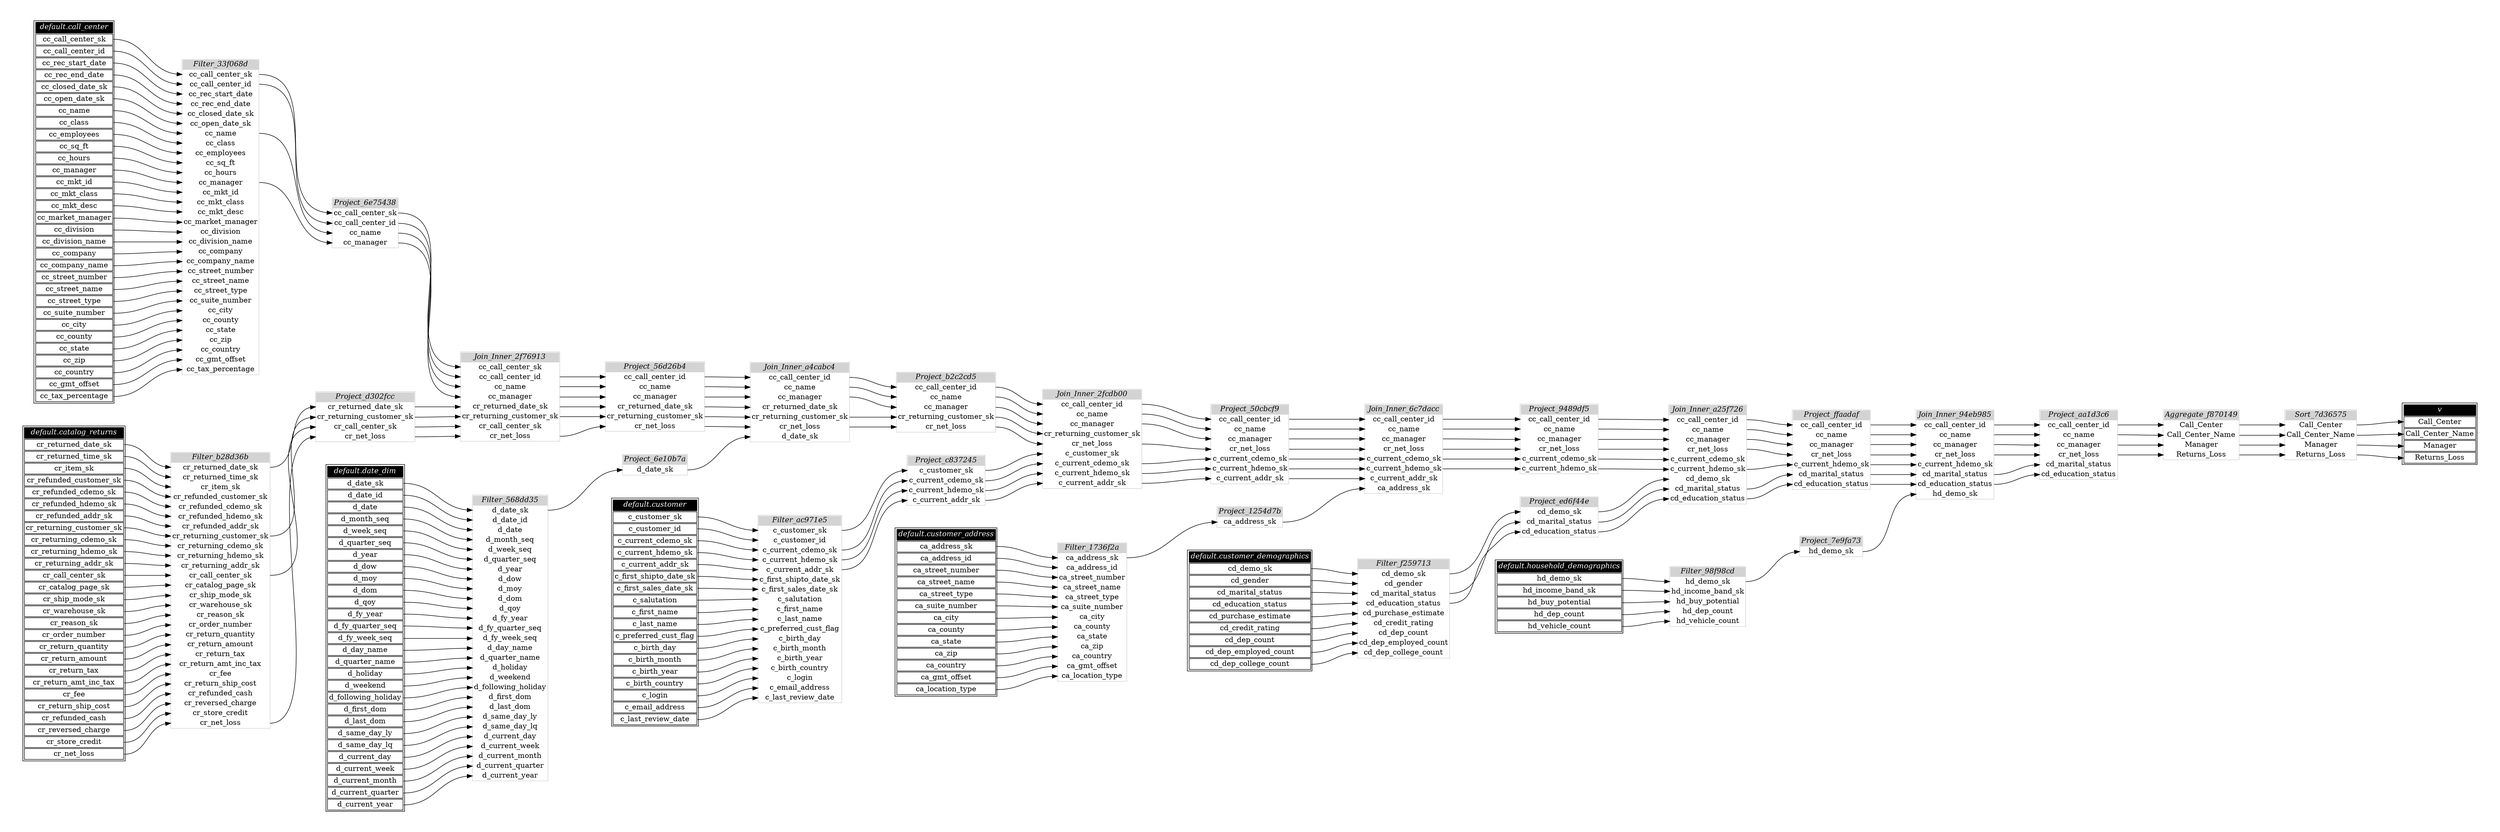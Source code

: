 // Automatically generated by TPCDSFlowTestSuite


digraph {
  graph [pad="0.5" nodesep="0.5" ranksep="1" fontname="Helvetica" rankdir=LR];
  node [shape=plaintext]

  
"Aggregate_f870149" [label=<
<table color="lightgray" border="1" cellborder="0" cellspacing="0">
  <tr><td bgcolor="lightgray" port="nodeName"><i>Aggregate_f870149</i></td></tr>
  <tr><td port="0">Call_Center</td></tr>
<tr><td port="1">Call_Center_Name</td></tr>
<tr><td port="2">Manager</td></tr>
<tr><td port="3">Returns_Loss</td></tr>
</table>>];
     

"Filter_1736f2a" [label=<
<table color="lightgray" border="1" cellborder="0" cellspacing="0">
  <tr><td bgcolor="lightgray" port="nodeName"><i>Filter_1736f2a</i></td></tr>
  <tr><td port="0">ca_address_sk</td></tr>
<tr><td port="1">ca_address_id</td></tr>
<tr><td port="2">ca_street_number</td></tr>
<tr><td port="3">ca_street_name</td></tr>
<tr><td port="4">ca_street_type</td></tr>
<tr><td port="5">ca_suite_number</td></tr>
<tr><td port="6">ca_city</td></tr>
<tr><td port="7">ca_county</td></tr>
<tr><td port="8">ca_state</td></tr>
<tr><td port="9">ca_zip</td></tr>
<tr><td port="10">ca_country</td></tr>
<tr><td port="11">ca_gmt_offset</td></tr>
<tr><td port="12">ca_location_type</td></tr>
</table>>];
     

"Filter_33f068d" [label=<
<table color="lightgray" border="1" cellborder="0" cellspacing="0">
  <tr><td bgcolor="lightgray" port="nodeName"><i>Filter_33f068d</i></td></tr>
  <tr><td port="0">cc_call_center_sk</td></tr>
<tr><td port="1">cc_call_center_id</td></tr>
<tr><td port="2">cc_rec_start_date</td></tr>
<tr><td port="3">cc_rec_end_date</td></tr>
<tr><td port="4">cc_closed_date_sk</td></tr>
<tr><td port="5">cc_open_date_sk</td></tr>
<tr><td port="6">cc_name</td></tr>
<tr><td port="7">cc_class</td></tr>
<tr><td port="8">cc_employees</td></tr>
<tr><td port="9">cc_sq_ft</td></tr>
<tr><td port="10">cc_hours</td></tr>
<tr><td port="11">cc_manager</td></tr>
<tr><td port="12">cc_mkt_id</td></tr>
<tr><td port="13">cc_mkt_class</td></tr>
<tr><td port="14">cc_mkt_desc</td></tr>
<tr><td port="15">cc_market_manager</td></tr>
<tr><td port="16">cc_division</td></tr>
<tr><td port="17">cc_division_name</td></tr>
<tr><td port="18">cc_company</td></tr>
<tr><td port="19">cc_company_name</td></tr>
<tr><td port="20">cc_street_number</td></tr>
<tr><td port="21">cc_street_name</td></tr>
<tr><td port="22">cc_street_type</td></tr>
<tr><td port="23">cc_suite_number</td></tr>
<tr><td port="24">cc_city</td></tr>
<tr><td port="25">cc_county</td></tr>
<tr><td port="26">cc_state</td></tr>
<tr><td port="27">cc_zip</td></tr>
<tr><td port="28">cc_country</td></tr>
<tr><td port="29">cc_gmt_offset</td></tr>
<tr><td port="30">cc_tax_percentage</td></tr>
</table>>];
     

"Filter_568dd35" [label=<
<table color="lightgray" border="1" cellborder="0" cellspacing="0">
  <tr><td bgcolor="lightgray" port="nodeName"><i>Filter_568dd35</i></td></tr>
  <tr><td port="0">d_date_sk</td></tr>
<tr><td port="1">d_date_id</td></tr>
<tr><td port="2">d_date</td></tr>
<tr><td port="3">d_month_seq</td></tr>
<tr><td port="4">d_week_seq</td></tr>
<tr><td port="5">d_quarter_seq</td></tr>
<tr><td port="6">d_year</td></tr>
<tr><td port="7">d_dow</td></tr>
<tr><td port="8">d_moy</td></tr>
<tr><td port="9">d_dom</td></tr>
<tr><td port="10">d_qoy</td></tr>
<tr><td port="11">d_fy_year</td></tr>
<tr><td port="12">d_fy_quarter_seq</td></tr>
<tr><td port="13">d_fy_week_seq</td></tr>
<tr><td port="14">d_day_name</td></tr>
<tr><td port="15">d_quarter_name</td></tr>
<tr><td port="16">d_holiday</td></tr>
<tr><td port="17">d_weekend</td></tr>
<tr><td port="18">d_following_holiday</td></tr>
<tr><td port="19">d_first_dom</td></tr>
<tr><td port="20">d_last_dom</td></tr>
<tr><td port="21">d_same_day_ly</td></tr>
<tr><td port="22">d_same_day_lq</td></tr>
<tr><td port="23">d_current_day</td></tr>
<tr><td port="24">d_current_week</td></tr>
<tr><td port="25">d_current_month</td></tr>
<tr><td port="26">d_current_quarter</td></tr>
<tr><td port="27">d_current_year</td></tr>
</table>>];
     

"Filter_98f98cd" [label=<
<table color="lightgray" border="1" cellborder="0" cellspacing="0">
  <tr><td bgcolor="lightgray" port="nodeName"><i>Filter_98f98cd</i></td></tr>
  <tr><td port="0">hd_demo_sk</td></tr>
<tr><td port="1">hd_income_band_sk</td></tr>
<tr><td port="2">hd_buy_potential</td></tr>
<tr><td port="3">hd_dep_count</td></tr>
<tr><td port="4">hd_vehicle_count</td></tr>
</table>>];
     

"Filter_ac971e5" [label=<
<table color="lightgray" border="1" cellborder="0" cellspacing="0">
  <tr><td bgcolor="lightgray" port="nodeName"><i>Filter_ac971e5</i></td></tr>
  <tr><td port="0">c_customer_sk</td></tr>
<tr><td port="1">c_customer_id</td></tr>
<tr><td port="2">c_current_cdemo_sk</td></tr>
<tr><td port="3">c_current_hdemo_sk</td></tr>
<tr><td port="4">c_current_addr_sk</td></tr>
<tr><td port="5">c_first_shipto_date_sk</td></tr>
<tr><td port="6">c_first_sales_date_sk</td></tr>
<tr><td port="7">c_salutation</td></tr>
<tr><td port="8">c_first_name</td></tr>
<tr><td port="9">c_last_name</td></tr>
<tr><td port="10">c_preferred_cust_flag</td></tr>
<tr><td port="11">c_birth_day</td></tr>
<tr><td port="12">c_birth_month</td></tr>
<tr><td port="13">c_birth_year</td></tr>
<tr><td port="14">c_birth_country</td></tr>
<tr><td port="15">c_login</td></tr>
<tr><td port="16">c_email_address</td></tr>
<tr><td port="17">c_last_review_date</td></tr>
</table>>];
     

"Filter_b28d36b" [label=<
<table color="lightgray" border="1" cellborder="0" cellspacing="0">
  <tr><td bgcolor="lightgray" port="nodeName"><i>Filter_b28d36b</i></td></tr>
  <tr><td port="0">cr_returned_date_sk</td></tr>
<tr><td port="1">cr_returned_time_sk</td></tr>
<tr><td port="2">cr_item_sk</td></tr>
<tr><td port="3">cr_refunded_customer_sk</td></tr>
<tr><td port="4">cr_refunded_cdemo_sk</td></tr>
<tr><td port="5">cr_refunded_hdemo_sk</td></tr>
<tr><td port="6">cr_refunded_addr_sk</td></tr>
<tr><td port="7">cr_returning_customer_sk</td></tr>
<tr><td port="8">cr_returning_cdemo_sk</td></tr>
<tr><td port="9">cr_returning_hdemo_sk</td></tr>
<tr><td port="10">cr_returning_addr_sk</td></tr>
<tr><td port="11">cr_call_center_sk</td></tr>
<tr><td port="12">cr_catalog_page_sk</td></tr>
<tr><td port="13">cr_ship_mode_sk</td></tr>
<tr><td port="14">cr_warehouse_sk</td></tr>
<tr><td port="15">cr_reason_sk</td></tr>
<tr><td port="16">cr_order_number</td></tr>
<tr><td port="17">cr_return_quantity</td></tr>
<tr><td port="18">cr_return_amount</td></tr>
<tr><td port="19">cr_return_tax</td></tr>
<tr><td port="20">cr_return_amt_inc_tax</td></tr>
<tr><td port="21">cr_fee</td></tr>
<tr><td port="22">cr_return_ship_cost</td></tr>
<tr><td port="23">cr_refunded_cash</td></tr>
<tr><td port="24">cr_reversed_charge</td></tr>
<tr><td port="25">cr_store_credit</td></tr>
<tr><td port="26">cr_net_loss</td></tr>
</table>>];
     

"Filter_f259713" [label=<
<table color="lightgray" border="1" cellborder="0" cellspacing="0">
  <tr><td bgcolor="lightgray" port="nodeName"><i>Filter_f259713</i></td></tr>
  <tr><td port="0">cd_demo_sk</td></tr>
<tr><td port="1">cd_gender</td></tr>
<tr><td port="2">cd_marital_status</td></tr>
<tr><td port="3">cd_education_status</td></tr>
<tr><td port="4">cd_purchase_estimate</td></tr>
<tr><td port="5">cd_credit_rating</td></tr>
<tr><td port="6">cd_dep_count</td></tr>
<tr><td port="7">cd_dep_employed_count</td></tr>
<tr><td port="8">cd_dep_college_count</td></tr>
</table>>];
     

"Join_Inner_2f76913" [label=<
<table color="lightgray" border="1" cellborder="0" cellspacing="0">
  <tr><td bgcolor="lightgray" port="nodeName"><i>Join_Inner_2f76913</i></td></tr>
  <tr><td port="0">cc_call_center_sk</td></tr>
<tr><td port="1">cc_call_center_id</td></tr>
<tr><td port="2">cc_name</td></tr>
<tr><td port="3">cc_manager</td></tr>
<tr><td port="4">cr_returned_date_sk</td></tr>
<tr><td port="5">cr_returning_customer_sk</td></tr>
<tr><td port="6">cr_call_center_sk</td></tr>
<tr><td port="7">cr_net_loss</td></tr>
</table>>];
     

"Join_Inner_2fcdb00" [label=<
<table color="lightgray" border="1" cellborder="0" cellspacing="0">
  <tr><td bgcolor="lightgray" port="nodeName"><i>Join_Inner_2fcdb00</i></td></tr>
  <tr><td port="0">cc_call_center_id</td></tr>
<tr><td port="1">cc_name</td></tr>
<tr><td port="2">cc_manager</td></tr>
<tr><td port="3">cr_returning_customer_sk</td></tr>
<tr><td port="4">cr_net_loss</td></tr>
<tr><td port="5">c_customer_sk</td></tr>
<tr><td port="6">c_current_cdemo_sk</td></tr>
<tr><td port="7">c_current_hdemo_sk</td></tr>
<tr><td port="8">c_current_addr_sk</td></tr>
</table>>];
     

"Join_Inner_6c7dacc" [label=<
<table color="lightgray" border="1" cellborder="0" cellspacing="0">
  <tr><td bgcolor="lightgray" port="nodeName"><i>Join_Inner_6c7dacc</i></td></tr>
  <tr><td port="0">cc_call_center_id</td></tr>
<tr><td port="1">cc_name</td></tr>
<tr><td port="2">cc_manager</td></tr>
<tr><td port="3">cr_net_loss</td></tr>
<tr><td port="4">c_current_cdemo_sk</td></tr>
<tr><td port="5">c_current_hdemo_sk</td></tr>
<tr><td port="6">c_current_addr_sk</td></tr>
<tr><td port="7">ca_address_sk</td></tr>
</table>>];
     

"Join_Inner_94eb985" [label=<
<table color="lightgray" border="1" cellborder="0" cellspacing="0">
  <tr><td bgcolor="lightgray" port="nodeName"><i>Join_Inner_94eb985</i></td></tr>
  <tr><td port="0">cc_call_center_id</td></tr>
<tr><td port="1">cc_name</td></tr>
<tr><td port="2">cc_manager</td></tr>
<tr><td port="3">cr_net_loss</td></tr>
<tr><td port="4">c_current_hdemo_sk</td></tr>
<tr><td port="5">cd_marital_status</td></tr>
<tr><td port="6">cd_education_status</td></tr>
<tr><td port="7">hd_demo_sk</td></tr>
</table>>];
     

"Join_Inner_a25f726" [label=<
<table color="lightgray" border="1" cellborder="0" cellspacing="0">
  <tr><td bgcolor="lightgray" port="nodeName"><i>Join_Inner_a25f726</i></td></tr>
  <tr><td port="0">cc_call_center_id</td></tr>
<tr><td port="1">cc_name</td></tr>
<tr><td port="2">cc_manager</td></tr>
<tr><td port="3">cr_net_loss</td></tr>
<tr><td port="4">c_current_cdemo_sk</td></tr>
<tr><td port="5">c_current_hdemo_sk</td></tr>
<tr><td port="6">cd_demo_sk</td></tr>
<tr><td port="7">cd_marital_status</td></tr>
<tr><td port="8">cd_education_status</td></tr>
</table>>];
     

"Join_Inner_a4cabc4" [label=<
<table color="lightgray" border="1" cellborder="0" cellspacing="0">
  <tr><td bgcolor="lightgray" port="nodeName"><i>Join_Inner_a4cabc4</i></td></tr>
  <tr><td port="0">cc_call_center_id</td></tr>
<tr><td port="1">cc_name</td></tr>
<tr><td port="2">cc_manager</td></tr>
<tr><td port="3">cr_returned_date_sk</td></tr>
<tr><td port="4">cr_returning_customer_sk</td></tr>
<tr><td port="5">cr_net_loss</td></tr>
<tr><td port="6">d_date_sk</td></tr>
</table>>];
     

"Project_1254d7b" [label=<
<table color="lightgray" border="1" cellborder="0" cellspacing="0">
  <tr><td bgcolor="lightgray" port="nodeName"><i>Project_1254d7b</i></td></tr>
  <tr><td port="0">ca_address_sk</td></tr>
</table>>];
     

"Project_50cbcf9" [label=<
<table color="lightgray" border="1" cellborder="0" cellspacing="0">
  <tr><td bgcolor="lightgray" port="nodeName"><i>Project_50cbcf9</i></td></tr>
  <tr><td port="0">cc_call_center_id</td></tr>
<tr><td port="1">cc_name</td></tr>
<tr><td port="2">cc_manager</td></tr>
<tr><td port="3">cr_net_loss</td></tr>
<tr><td port="4">c_current_cdemo_sk</td></tr>
<tr><td port="5">c_current_hdemo_sk</td></tr>
<tr><td port="6">c_current_addr_sk</td></tr>
</table>>];
     

"Project_56d26b4" [label=<
<table color="lightgray" border="1" cellborder="0" cellspacing="0">
  <tr><td bgcolor="lightgray" port="nodeName"><i>Project_56d26b4</i></td></tr>
  <tr><td port="0">cc_call_center_id</td></tr>
<tr><td port="1">cc_name</td></tr>
<tr><td port="2">cc_manager</td></tr>
<tr><td port="3">cr_returned_date_sk</td></tr>
<tr><td port="4">cr_returning_customer_sk</td></tr>
<tr><td port="5">cr_net_loss</td></tr>
</table>>];
     

"Project_6e10b7a" [label=<
<table color="lightgray" border="1" cellborder="0" cellspacing="0">
  <tr><td bgcolor="lightgray" port="nodeName"><i>Project_6e10b7a</i></td></tr>
  <tr><td port="0">d_date_sk</td></tr>
</table>>];
     

"Project_6e75438" [label=<
<table color="lightgray" border="1" cellborder="0" cellspacing="0">
  <tr><td bgcolor="lightgray" port="nodeName"><i>Project_6e75438</i></td></tr>
  <tr><td port="0">cc_call_center_sk</td></tr>
<tr><td port="1">cc_call_center_id</td></tr>
<tr><td port="2">cc_name</td></tr>
<tr><td port="3">cc_manager</td></tr>
</table>>];
     

"Project_7e9fa73" [label=<
<table color="lightgray" border="1" cellborder="0" cellspacing="0">
  <tr><td bgcolor="lightgray" port="nodeName"><i>Project_7e9fa73</i></td></tr>
  <tr><td port="0">hd_demo_sk</td></tr>
</table>>];
     

"Project_9489df5" [label=<
<table color="lightgray" border="1" cellborder="0" cellspacing="0">
  <tr><td bgcolor="lightgray" port="nodeName"><i>Project_9489df5</i></td></tr>
  <tr><td port="0">cc_call_center_id</td></tr>
<tr><td port="1">cc_name</td></tr>
<tr><td port="2">cc_manager</td></tr>
<tr><td port="3">cr_net_loss</td></tr>
<tr><td port="4">c_current_cdemo_sk</td></tr>
<tr><td port="5">c_current_hdemo_sk</td></tr>
</table>>];
     

"Project_aa1d3c6" [label=<
<table color="lightgray" border="1" cellborder="0" cellspacing="0">
  <tr><td bgcolor="lightgray" port="nodeName"><i>Project_aa1d3c6</i></td></tr>
  <tr><td port="0">cc_call_center_id</td></tr>
<tr><td port="1">cc_name</td></tr>
<tr><td port="2">cc_manager</td></tr>
<tr><td port="3">cr_net_loss</td></tr>
<tr><td port="4">cd_marital_status</td></tr>
<tr><td port="5">cd_education_status</td></tr>
</table>>];
     

"Project_b2c2cd5" [label=<
<table color="lightgray" border="1" cellborder="0" cellspacing="0">
  <tr><td bgcolor="lightgray" port="nodeName"><i>Project_b2c2cd5</i></td></tr>
  <tr><td port="0">cc_call_center_id</td></tr>
<tr><td port="1">cc_name</td></tr>
<tr><td port="2">cc_manager</td></tr>
<tr><td port="3">cr_returning_customer_sk</td></tr>
<tr><td port="4">cr_net_loss</td></tr>
</table>>];
     

"Project_c837245" [label=<
<table color="lightgray" border="1" cellborder="0" cellspacing="0">
  <tr><td bgcolor="lightgray" port="nodeName"><i>Project_c837245</i></td></tr>
  <tr><td port="0">c_customer_sk</td></tr>
<tr><td port="1">c_current_cdemo_sk</td></tr>
<tr><td port="2">c_current_hdemo_sk</td></tr>
<tr><td port="3">c_current_addr_sk</td></tr>
</table>>];
     

"Project_d302fcc" [label=<
<table color="lightgray" border="1" cellborder="0" cellspacing="0">
  <tr><td bgcolor="lightgray" port="nodeName"><i>Project_d302fcc</i></td></tr>
  <tr><td port="0">cr_returned_date_sk</td></tr>
<tr><td port="1">cr_returning_customer_sk</td></tr>
<tr><td port="2">cr_call_center_sk</td></tr>
<tr><td port="3">cr_net_loss</td></tr>
</table>>];
     

"Project_ed6f44e" [label=<
<table color="lightgray" border="1" cellborder="0" cellspacing="0">
  <tr><td bgcolor="lightgray" port="nodeName"><i>Project_ed6f44e</i></td></tr>
  <tr><td port="0">cd_demo_sk</td></tr>
<tr><td port="1">cd_marital_status</td></tr>
<tr><td port="2">cd_education_status</td></tr>
</table>>];
     

"Project_ffaadaf" [label=<
<table color="lightgray" border="1" cellborder="0" cellspacing="0">
  <tr><td bgcolor="lightgray" port="nodeName"><i>Project_ffaadaf</i></td></tr>
  <tr><td port="0">cc_call_center_id</td></tr>
<tr><td port="1">cc_name</td></tr>
<tr><td port="2">cc_manager</td></tr>
<tr><td port="3">cr_net_loss</td></tr>
<tr><td port="4">c_current_hdemo_sk</td></tr>
<tr><td port="5">cd_marital_status</td></tr>
<tr><td port="6">cd_education_status</td></tr>
</table>>];
     

"Sort_7d36575" [label=<
<table color="lightgray" border="1" cellborder="0" cellspacing="0">
  <tr><td bgcolor="lightgray" port="nodeName"><i>Sort_7d36575</i></td></tr>
  <tr><td port="0">Call_Center</td></tr>
<tr><td port="1">Call_Center_Name</td></tr>
<tr><td port="2">Manager</td></tr>
<tr><td port="3">Returns_Loss</td></tr>
</table>>];
     

"default.call_center" [color="black" label=<
<table>
  <tr><td bgcolor="black" port="nodeName"><i><font color="white">default.call_center</font></i></td></tr>
  <tr><td port="0">cc_call_center_sk</td></tr>
<tr><td port="1">cc_call_center_id</td></tr>
<tr><td port="2">cc_rec_start_date</td></tr>
<tr><td port="3">cc_rec_end_date</td></tr>
<tr><td port="4">cc_closed_date_sk</td></tr>
<tr><td port="5">cc_open_date_sk</td></tr>
<tr><td port="6">cc_name</td></tr>
<tr><td port="7">cc_class</td></tr>
<tr><td port="8">cc_employees</td></tr>
<tr><td port="9">cc_sq_ft</td></tr>
<tr><td port="10">cc_hours</td></tr>
<tr><td port="11">cc_manager</td></tr>
<tr><td port="12">cc_mkt_id</td></tr>
<tr><td port="13">cc_mkt_class</td></tr>
<tr><td port="14">cc_mkt_desc</td></tr>
<tr><td port="15">cc_market_manager</td></tr>
<tr><td port="16">cc_division</td></tr>
<tr><td port="17">cc_division_name</td></tr>
<tr><td port="18">cc_company</td></tr>
<tr><td port="19">cc_company_name</td></tr>
<tr><td port="20">cc_street_number</td></tr>
<tr><td port="21">cc_street_name</td></tr>
<tr><td port="22">cc_street_type</td></tr>
<tr><td port="23">cc_suite_number</td></tr>
<tr><td port="24">cc_city</td></tr>
<tr><td port="25">cc_county</td></tr>
<tr><td port="26">cc_state</td></tr>
<tr><td port="27">cc_zip</td></tr>
<tr><td port="28">cc_country</td></tr>
<tr><td port="29">cc_gmt_offset</td></tr>
<tr><td port="30">cc_tax_percentage</td></tr>
</table>>];
     

"default.catalog_returns" [color="black" label=<
<table>
  <tr><td bgcolor="black" port="nodeName"><i><font color="white">default.catalog_returns</font></i></td></tr>
  <tr><td port="0">cr_returned_date_sk</td></tr>
<tr><td port="1">cr_returned_time_sk</td></tr>
<tr><td port="2">cr_item_sk</td></tr>
<tr><td port="3">cr_refunded_customer_sk</td></tr>
<tr><td port="4">cr_refunded_cdemo_sk</td></tr>
<tr><td port="5">cr_refunded_hdemo_sk</td></tr>
<tr><td port="6">cr_refunded_addr_sk</td></tr>
<tr><td port="7">cr_returning_customer_sk</td></tr>
<tr><td port="8">cr_returning_cdemo_sk</td></tr>
<tr><td port="9">cr_returning_hdemo_sk</td></tr>
<tr><td port="10">cr_returning_addr_sk</td></tr>
<tr><td port="11">cr_call_center_sk</td></tr>
<tr><td port="12">cr_catalog_page_sk</td></tr>
<tr><td port="13">cr_ship_mode_sk</td></tr>
<tr><td port="14">cr_warehouse_sk</td></tr>
<tr><td port="15">cr_reason_sk</td></tr>
<tr><td port="16">cr_order_number</td></tr>
<tr><td port="17">cr_return_quantity</td></tr>
<tr><td port="18">cr_return_amount</td></tr>
<tr><td port="19">cr_return_tax</td></tr>
<tr><td port="20">cr_return_amt_inc_tax</td></tr>
<tr><td port="21">cr_fee</td></tr>
<tr><td port="22">cr_return_ship_cost</td></tr>
<tr><td port="23">cr_refunded_cash</td></tr>
<tr><td port="24">cr_reversed_charge</td></tr>
<tr><td port="25">cr_store_credit</td></tr>
<tr><td port="26">cr_net_loss</td></tr>
</table>>];
     

"default.customer" [color="black" label=<
<table>
  <tr><td bgcolor="black" port="nodeName"><i><font color="white">default.customer</font></i></td></tr>
  <tr><td port="0">c_customer_sk</td></tr>
<tr><td port="1">c_customer_id</td></tr>
<tr><td port="2">c_current_cdemo_sk</td></tr>
<tr><td port="3">c_current_hdemo_sk</td></tr>
<tr><td port="4">c_current_addr_sk</td></tr>
<tr><td port="5">c_first_shipto_date_sk</td></tr>
<tr><td port="6">c_first_sales_date_sk</td></tr>
<tr><td port="7">c_salutation</td></tr>
<tr><td port="8">c_first_name</td></tr>
<tr><td port="9">c_last_name</td></tr>
<tr><td port="10">c_preferred_cust_flag</td></tr>
<tr><td port="11">c_birth_day</td></tr>
<tr><td port="12">c_birth_month</td></tr>
<tr><td port="13">c_birth_year</td></tr>
<tr><td port="14">c_birth_country</td></tr>
<tr><td port="15">c_login</td></tr>
<tr><td port="16">c_email_address</td></tr>
<tr><td port="17">c_last_review_date</td></tr>
</table>>];
     

"default.customer_address" [color="black" label=<
<table>
  <tr><td bgcolor="black" port="nodeName"><i><font color="white">default.customer_address</font></i></td></tr>
  <tr><td port="0">ca_address_sk</td></tr>
<tr><td port="1">ca_address_id</td></tr>
<tr><td port="2">ca_street_number</td></tr>
<tr><td port="3">ca_street_name</td></tr>
<tr><td port="4">ca_street_type</td></tr>
<tr><td port="5">ca_suite_number</td></tr>
<tr><td port="6">ca_city</td></tr>
<tr><td port="7">ca_county</td></tr>
<tr><td port="8">ca_state</td></tr>
<tr><td port="9">ca_zip</td></tr>
<tr><td port="10">ca_country</td></tr>
<tr><td port="11">ca_gmt_offset</td></tr>
<tr><td port="12">ca_location_type</td></tr>
</table>>];
     

"default.customer_demographics" [color="black" label=<
<table>
  <tr><td bgcolor="black" port="nodeName"><i><font color="white">default.customer_demographics</font></i></td></tr>
  <tr><td port="0">cd_demo_sk</td></tr>
<tr><td port="1">cd_gender</td></tr>
<tr><td port="2">cd_marital_status</td></tr>
<tr><td port="3">cd_education_status</td></tr>
<tr><td port="4">cd_purchase_estimate</td></tr>
<tr><td port="5">cd_credit_rating</td></tr>
<tr><td port="6">cd_dep_count</td></tr>
<tr><td port="7">cd_dep_employed_count</td></tr>
<tr><td port="8">cd_dep_college_count</td></tr>
</table>>];
     

"default.date_dim" [color="black" label=<
<table>
  <tr><td bgcolor="black" port="nodeName"><i><font color="white">default.date_dim</font></i></td></tr>
  <tr><td port="0">d_date_sk</td></tr>
<tr><td port="1">d_date_id</td></tr>
<tr><td port="2">d_date</td></tr>
<tr><td port="3">d_month_seq</td></tr>
<tr><td port="4">d_week_seq</td></tr>
<tr><td port="5">d_quarter_seq</td></tr>
<tr><td port="6">d_year</td></tr>
<tr><td port="7">d_dow</td></tr>
<tr><td port="8">d_moy</td></tr>
<tr><td port="9">d_dom</td></tr>
<tr><td port="10">d_qoy</td></tr>
<tr><td port="11">d_fy_year</td></tr>
<tr><td port="12">d_fy_quarter_seq</td></tr>
<tr><td port="13">d_fy_week_seq</td></tr>
<tr><td port="14">d_day_name</td></tr>
<tr><td port="15">d_quarter_name</td></tr>
<tr><td port="16">d_holiday</td></tr>
<tr><td port="17">d_weekend</td></tr>
<tr><td port="18">d_following_holiday</td></tr>
<tr><td port="19">d_first_dom</td></tr>
<tr><td port="20">d_last_dom</td></tr>
<tr><td port="21">d_same_day_ly</td></tr>
<tr><td port="22">d_same_day_lq</td></tr>
<tr><td port="23">d_current_day</td></tr>
<tr><td port="24">d_current_week</td></tr>
<tr><td port="25">d_current_month</td></tr>
<tr><td port="26">d_current_quarter</td></tr>
<tr><td port="27">d_current_year</td></tr>
</table>>];
     

"default.household_demographics" [color="black" label=<
<table>
  <tr><td bgcolor="black" port="nodeName"><i><font color="white">default.household_demographics</font></i></td></tr>
  <tr><td port="0">hd_demo_sk</td></tr>
<tr><td port="1">hd_income_band_sk</td></tr>
<tr><td port="2">hd_buy_potential</td></tr>
<tr><td port="3">hd_dep_count</td></tr>
<tr><td port="4">hd_vehicle_count</td></tr>
</table>>];
     

"v" [color="black" label=<
<table>
  <tr><td bgcolor="black" port="nodeName"><i><font color="white">v</font></i></td></tr>
  <tr><td port="0">Call_Center</td></tr>
<tr><td port="1">Call_Center_Name</td></tr>
<tr><td port="2">Manager</td></tr>
<tr><td port="3">Returns_Loss</td></tr>
</table>>];
     
  "Aggregate_f870149":0 -> "Sort_7d36575":0;
"Aggregate_f870149":1 -> "Sort_7d36575":1;
"Aggregate_f870149":2 -> "Sort_7d36575":2;
"Aggregate_f870149":3 -> "Sort_7d36575":3;
"Filter_1736f2a":0 -> "Project_1254d7b":0;
"Filter_33f068d":0 -> "Project_6e75438":0;
"Filter_33f068d":1 -> "Project_6e75438":1;
"Filter_33f068d":11 -> "Project_6e75438":3;
"Filter_33f068d":6 -> "Project_6e75438":2;
"Filter_568dd35":0 -> "Project_6e10b7a":0;
"Filter_98f98cd":0 -> "Project_7e9fa73":0;
"Filter_ac971e5":0 -> "Project_c837245":0;
"Filter_ac971e5":2 -> "Project_c837245":1;
"Filter_ac971e5":3 -> "Project_c837245":2;
"Filter_ac971e5":4 -> "Project_c837245":3;
"Filter_b28d36b":0 -> "Project_d302fcc":0;
"Filter_b28d36b":11 -> "Project_d302fcc":2;
"Filter_b28d36b":26 -> "Project_d302fcc":3;
"Filter_b28d36b":7 -> "Project_d302fcc":1;
"Filter_f259713":0 -> "Project_ed6f44e":0;
"Filter_f259713":2 -> "Project_ed6f44e":1;
"Filter_f259713":3 -> "Project_ed6f44e":2;
"Join_Inner_2f76913":1 -> "Project_56d26b4":0;
"Join_Inner_2f76913":2 -> "Project_56d26b4":1;
"Join_Inner_2f76913":3 -> "Project_56d26b4":2;
"Join_Inner_2f76913":4 -> "Project_56d26b4":3;
"Join_Inner_2f76913":5 -> "Project_56d26b4":4;
"Join_Inner_2f76913":7 -> "Project_56d26b4":5;
"Join_Inner_2fcdb00":0 -> "Project_50cbcf9":0;
"Join_Inner_2fcdb00":1 -> "Project_50cbcf9":1;
"Join_Inner_2fcdb00":2 -> "Project_50cbcf9":2;
"Join_Inner_2fcdb00":4 -> "Project_50cbcf9":3;
"Join_Inner_2fcdb00":6 -> "Project_50cbcf9":4;
"Join_Inner_2fcdb00":7 -> "Project_50cbcf9":5;
"Join_Inner_2fcdb00":8 -> "Project_50cbcf9":6;
"Join_Inner_6c7dacc":0 -> "Project_9489df5":0;
"Join_Inner_6c7dacc":1 -> "Project_9489df5":1;
"Join_Inner_6c7dacc":2 -> "Project_9489df5":2;
"Join_Inner_6c7dacc":3 -> "Project_9489df5":3;
"Join_Inner_6c7dacc":4 -> "Project_9489df5":4;
"Join_Inner_6c7dacc":5 -> "Project_9489df5":5;
"Join_Inner_94eb985":0 -> "Project_aa1d3c6":0;
"Join_Inner_94eb985":1 -> "Project_aa1d3c6":1;
"Join_Inner_94eb985":2 -> "Project_aa1d3c6":2;
"Join_Inner_94eb985":3 -> "Project_aa1d3c6":3;
"Join_Inner_94eb985":5 -> "Project_aa1d3c6":4;
"Join_Inner_94eb985":6 -> "Project_aa1d3c6":5;
"Join_Inner_a25f726":0 -> "Project_ffaadaf":0;
"Join_Inner_a25f726":1 -> "Project_ffaadaf":1;
"Join_Inner_a25f726":2 -> "Project_ffaadaf":2;
"Join_Inner_a25f726":3 -> "Project_ffaadaf":3;
"Join_Inner_a25f726":5 -> "Project_ffaadaf":4;
"Join_Inner_a25f726":7 -> "Project_ffaadaf":5;
"Join_Inner_a25f726":8 -> "Project_ffaadaf":6;
"Join_Inner_a4cabc4":0 -> "Project_b2c2cd5":0;
"Join_Inner_a4cabc4":1 -> "Project_b2c2cd5":1;
"Join_Inner_a4cabc4":2 -> "Project_b2c2cd5":2;
"Join_Inner_a4cabc4":4 -> "Project_b2c2cd5":3;
"Join_Inner_a4cabc4":5 -> "Project_b2c2cd5":4;
"Project_1254d7b":0 -> "Join_Inner_6c7dacc":7;
"Project_50cbcf9":0 -> "Join_Inner_6c7dacc":0;
"Project_50cbcf9":1 -> "Join_Inner_6c7dacc":1;
"Project_50cbcf9":2 -> "Join_Inner_6c7dacc":2;
"Project_50cbcf9":3 -> "Join_Inner_6c7dacc":3;
"Project_50cbcf9":4 -> "Join_Inner_6c7dacc":4;
"Project_50cbcf9":5 -> "Join_Inner_6c7dacc":5;
"Project_50cbcf9":6 -> "Join_Inner_6c7dacc":6;
"Project_56d26b4":0 -> "Join_Inner_a4cabc4":0;
"Project_56d26b4":1 -> "Join_Inner_a4cabc4":1;
"Project_56d26b4":2 -> "Join_Inner_a4cabc4":2;
"Project_56d26b4":3 -> "Join_Inner_a4cabc4":3;
"Project_56d26b4":4 -> "Join_Inner_a4cabc4":4;
"Project_56d26b4":5 -> "Join_Inner_a4cabc4":5;
"Project_6e10b7a":0 -> "Join_Inner_a4cabc4":6;
"Project_6e75438":0 -> "Join_Inner_2f76913":0;
"Project_6e75438":1 -> "Join_Inner_2f76913":1;
"Project_6e75438":2 -> "Join_Inner_2f76913":2;
"Project_6e75438":3 -> "Join_Inner_2f76913":3;
"Project_7e9fa73":0 -> "Join_Inner_94eb985":7;
"Project_9489df5":0 -> "Join_Inner_a25f726":0;
"Project_9489df5":1 -> "Join_Inner_a25f726":1;
"Project_9489df5":2 -> "Join_Inner_a25f726":2;
"Project_9489df5":3 -> "Join_Inner_a25f726":3;
"Project_9489df5":4 -> "Join_Inner_a25f726":4;
"Project_9489df5":5 -> "Join_Inner_a25f726":5;
"Project_aa1d3c6":0 -> "Aggregate_f870149":0;
"Project_aa1d3c6":1 -> "Aggregate_f870149":1;
"Project_aa1d3c6":2 -> "Aggregate_f870149":2;
"Project_aa1d3c6":3 -> "Aggregate_f870149":3;
"Project_b2c2cd5":0 -> "Join_Inner_2fcdb00":0;
"Project_b2c2cd5":1 -> "Join_Inner_2fcdb00":1;
"Project_b2c2cd5":2 -> "Join_Inner_2fcdb00":2;
"Project_b2c2cd5":3 -> "Join_Inner_2fcdb00":3;
"Project_b2c2cd5":4 -> "Join_Inner_2fcdb00":4;
"Project_c837245":0 -> "Join_Inner_2fcdb00":5;
"Project_c837245":1 -> "Join_Inner_2fcdb00":6;
"Project_c837245":2 -> "Join_Inner_2fcdb00":7;
"Project_c837245":3 -> "Join_Inner_2fcdb00":8;
"Project_d302fcc":0 -> "Join_Inner_2f76913":4;
"Project_d302fcc":1 -> "Join_Inner_2f76913":5;
"Project_d302fcc":2 -> "Join_Inner_2f76913":6;
"Project_d302fcc":3 -> "Join_Inner_2f76913":7;
"Project_ed6f44e":0 -> "Join_Inner_a25f726":6;
"Project_ed6f44e":1 -> "Join_Inner_a25f726":7;
"Project_ed6f44e":2 -> "Join_Inner_a25f726":8;
"Project_ffaadaf":0 -> "Join_Inner_94eb985":0;
"Project_ffaadaf":1 -> "Join_Inner_94eb985":1;
"Project_ffaadaf":2 -> "Join_Inner_94eb985":2;
"Project_ffaadaf":3 -> "Join_Inner_94eb985":3;
"Project_ffaadaf":4 -> "Join_Inner_94eb985":4;
"Project_ffaadaf":5 -> "Join_Inner_94eb985":5;
"Project_ffaadaf":6 -> "Join_Inner_94eb985":6;
"Sort_7d36575":0 -> "v":0;
"Sort_7d36575":1 -> "v":1;
"Sort_7d36575":2 -> "v":2;
"Sort_7d36575":3 -> "v":3;
"default.call_center":0 -> "Filter_33f068d":0;
"default.call_center":1 -> "Filter_33f068d":1;
"default.call_center":10 -> "Filter_33f068d":10;
"default.call_center":11 -> "Filter_33f068d":11;
"default.call_center":12 -> "Filter_33f068d":12;
"default.call_center":13 -> "Filter_33f068d":13;
"default.call_center":14 -> "Filter_33f068d":14;
"default.call_center":15 -> "Filter_33f068d":15;
"default.call_center":16 -> "Filter_33f068d":16;
"default.call_center":17 -> "Filter_33f068d":17;
"default.call_center":18 -> "Filter_33f068d":18;
"default.call_center":19 -> "Filter_33f068d":19;
"default.call_center":2 -> "Filter_33f068d":2;
"default.call_center":20 -> "Filter_33f068d":20;
"default.call_center":21 -> "Filter_33f068d":21;
"default.call_center":22 -> "Filter_33f068d":22;
"default.call_center":23 -> "Filter_33f068d":23;
"default.call_center":24 -> "Filter_33f068d":24;
"default.call_center":25 -> "Filter_33f068d":25;
"default.call_center":26 -> "Filter_33f068d":26;
"default.call_center":27 -> "Filter_33f068d":27;
"default.call_center":28 -> "Filter_33f068d":28;
"default.call_center":29 -> "Filter_33f068d":29;
"default.call_center":3 -> "Filter_33f068d":3;
"default.call_center":30 -> "Filter_33f068d":30;
"default.call_center":4 -> "Filter_33f068d":4;
"default.call_center":5 -> "Filter_33f068d":5;
"default.call_center":6 -> "Filter_33f068d":6;
"default.call_center":7 -> "Filter_33f068d":7;
"default.call_center":8 -> "Filter_33f068d":8;
"default.call_center":9 -> "Filter_33f068d":9;
"default.catalog_returns":0 -> "Filter_b28d36b":0;
"default.catalog_returns":1 -> "Filter_b28d36b":1;
"default.catalog_returns":10 -> "Filter_b28d36b":10;
"default.catalog_returns":11 -> "Filter_b28d36b":11;
"default.catalog_returns":12 -> "Filter_b28d36b":12;
"default.catalog_returns":13 -> "Filter_b28d36b":13;
"default.catalog_returns":14 -> "Filter_b28d36b":14;
"default.catalog_returns":15 -> "Filter_b28d36b":15;
"default.catalog_returns":16 -> "Filter_b28d36b":16;
"default.catalog_returns":17 -> "Filter_b28d36b":17;
"default.catalog_returns":18 -> "Filter_b28d36b":18;
"default.catalog_returns":19 -> "Filter_b28d36b":19;
"default.catalog_returns":2 -> "Filter_b28d36b":2;
"default.catalog_returns":20 -> "Filter_b28d36b":20;
"default.catalog_returns":21 -> "Filter_b28d36b":21;
"default.catalog_returns":22 -> "Filter_b28d36b":22;
"default.catalog_returns":23 -> "Filter_b28d36b":23;
"default.catalog_returns":24 -> "Filter_b28d36b":24;
"default.catalog_returns":25 -> "Filter_b28d36b":25;
"default.catalog_returns":26 -> "Filter_b28d36b":26;
"default.catalog_returns":3 -> "Filter_b28d36b":3;
"default.catalog_returns":4 -> "Filter_b28d36b":4;
"default.catalog_returns":5 -> "Filter_b28d36b":5;
"default.catalog_returns":6 -> "Filter_b28d36b":6;
"default.catalog_returns":7 -> "Filter_b28d36b":7;
"default.catalog_returns":8 -> "Filter_b28d36b":8;
"default.catalog_returns":9 -> "Filter_b28d36b":9;
"default.customer":0 -> "Filter_ac971e5":0;
"default.customer":1 -> "Filter_ac971e5":1;
"default.customer":10 -> "Filter_ac971e5":10;
"default.customer":11 -> "Filter_ac971e5":11;
"default.customer":12 -> "Filter_ac971e5":12;
"default.customer":13 -> "Filter_ac971e5":13;
"default.customer":14 -> "Filter_ac971e5":14;
"default.customer":15 -> "Filter_ac971e5":15;
"default.customer":16 -> "Filter_ac971e5":16;
"default.customer":17 -> "Filter_ac971e5":17;
"default.customer":2 -> "Filter_ac971e5":2;
"default.customer":3 -> "Filter_ac971e5":3;
"default.customer":4 -> "Filter_ac971e5":4;
"default.customer":5 -> "Filter_ac971e5":5;
"default.customer":6 -> "Filter_ac971e5":6;
"default.customer":7 -> "Filter_ac971e5":7;
"default.customer":8 -> "Filter_ac971e5":8;
"default.customer":9 -> "Filter_ac971e5":9;
"default.customer_address":0 -> "Filter_1736f2a":0;
"default.customer_address":1 -> "Filter_1736f2a":1;
"default.customer_address":10 -> "Filter_1736f2a":10;
"default.customer_address":11 -> "Filter_1736f2a":11;
"default.customer_address":12 -> "Filter_1736f2a":12;
"default.customer_address":2 -> "Filter_1736f2a":2;
"default.customer_address":3 -> "Filter_1736f2a":3;
"default.customer_address":4 -> "Filter_1736f2a":4;
"default.customer_address":5 -> "Filter_1736f2a":5;
"default.customer_address":6 -> "Filter_1736f2a":6;
"default.customer_address":7 -> "Filter_1736f2a":7;
"default.customer_address":8 -> "Filter_1736f2a":8;
"default.customer_address":9 -> "Filter_1736f2a":9;
"default.customer_demographics":0 -> "Filter_f259713":0;
"default.customer_demographics":1 -> "Filter_f259713":1;
"default.customer_demographics":2 -> "Filter_f259713":2;
"default.customer_demographics":3 -> "Filter_f259713":3;
"default.customer_demographics":4 -> "Filter_f259713":4;
"default.customer_demographics":5 -> "Filter_f259713":5;
"default.customer_demographics":6 -> "Filter_f259713":6;
"default.customer_demographics":7 -> "Filter_f259713":7;
"default.customer_demographics":8 -> "Filter_f259713":8;
"default.date_dim":0 -> "Filter_568dd35":0;
"default.date_dim":1 -> "Filter_568dd35":1;
"default.date_dim":10 -> "Filter_568dd35":10;
"default.date_dim":11 -> "Filter_568dd35":11;
"default.date_dim":12 -> "Filter_568dd35":12;
"default.date_dim":13 -> "Filter_568dd35":13;
"default.date_dim":14 -> "Filter_568dd35":14;
"default.date_dim":15 -> "Filter_568dd35":15;
"default.date_dim":16 -> "Filter_568dd35":16;
"default.date_dim":17 -> "Filter_568dd35":17;
"default.date_dim":18 -> "Filter_568dd35":18;
"default.date_dim":19 -> "Filter_568dd35":19;
"default.date_dim":2 -> "Filter_568dd35":2;
"default.date_dim":20 -> "Filter_568dd35":20;
"default.date_dim":21 -> "Filter_568dd35":21;
"default.date_dim":22 -> "Filter_568dd35":22;
"default.date_dim":23 -> "Filter_568dd35":23;
"default.date_dim":24 -> "Filter_568dd35":24;
"default.date_dim":25 -> "Filter_568dd35":25;
"default.date_dim":26 -> "Filter_568dd35":26;
"default.date_dim":27 -> "Filter_568dd35":27;
"default.date_dim":3 -> "Filter_568dd35":3;
"default.date_dim":4 -> "Filter_568dd35":4;
"default.date_dim":5 -> "Filter_568dd35":5;
"default.date_dim":6 -> "Filter_568dd35":6;
"default.date_dim":7 -> "Filter_568dd35":7;
"default.date_dim":8 -> "Filter_568dd35":8;
"default.date_dim":9 -> "Filter_568dd35":9;
"default.household_demographics":0 -> "Filter_98f98cd":0;
"default.household_demographics":1 -> "Filter_98f98cd":1;
"default.household_demographics":2 -> "Filter_98f98cd":2;
"default.household_demographics":3 -> "Filter_98f98cd":3;
"default.household_demographics":4 -> "Filter_98f98cd":4;
}
       